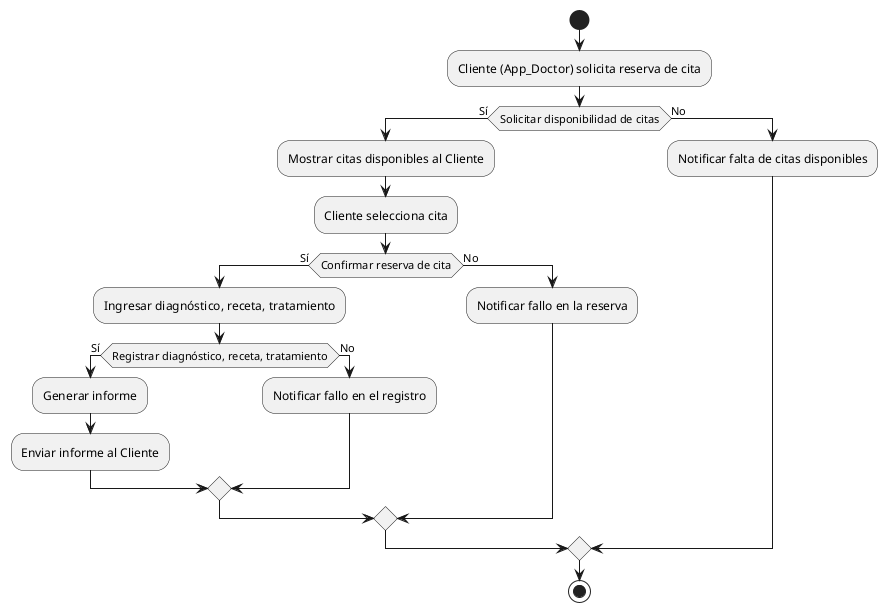 @startuml
start

:Cliente (App_Doctor) solicita reserva de cita;
if (Solicitar disponibilidad de citas) then (Sí)
  :Mostrar citas disponibles al Cliente;
  :Cliente selecciona cita;
  if (Confirmar reserva de cita) then (Sí)
    :Ingresar diagnóstico, receta, tratamiento;
    if (Registrar diagnóstico, receta, tratamiento) then (Sí)
      :Generar informe;
      :Enviar informe al Cliente;
    else (No)
      :Notificar fallo en el registro;
    endif
  else (No)
    :Notificar fallo en la reserva;
  endif
else (No)
  :Notificar falta de citas disponibles;
endif

stop
@enduml
